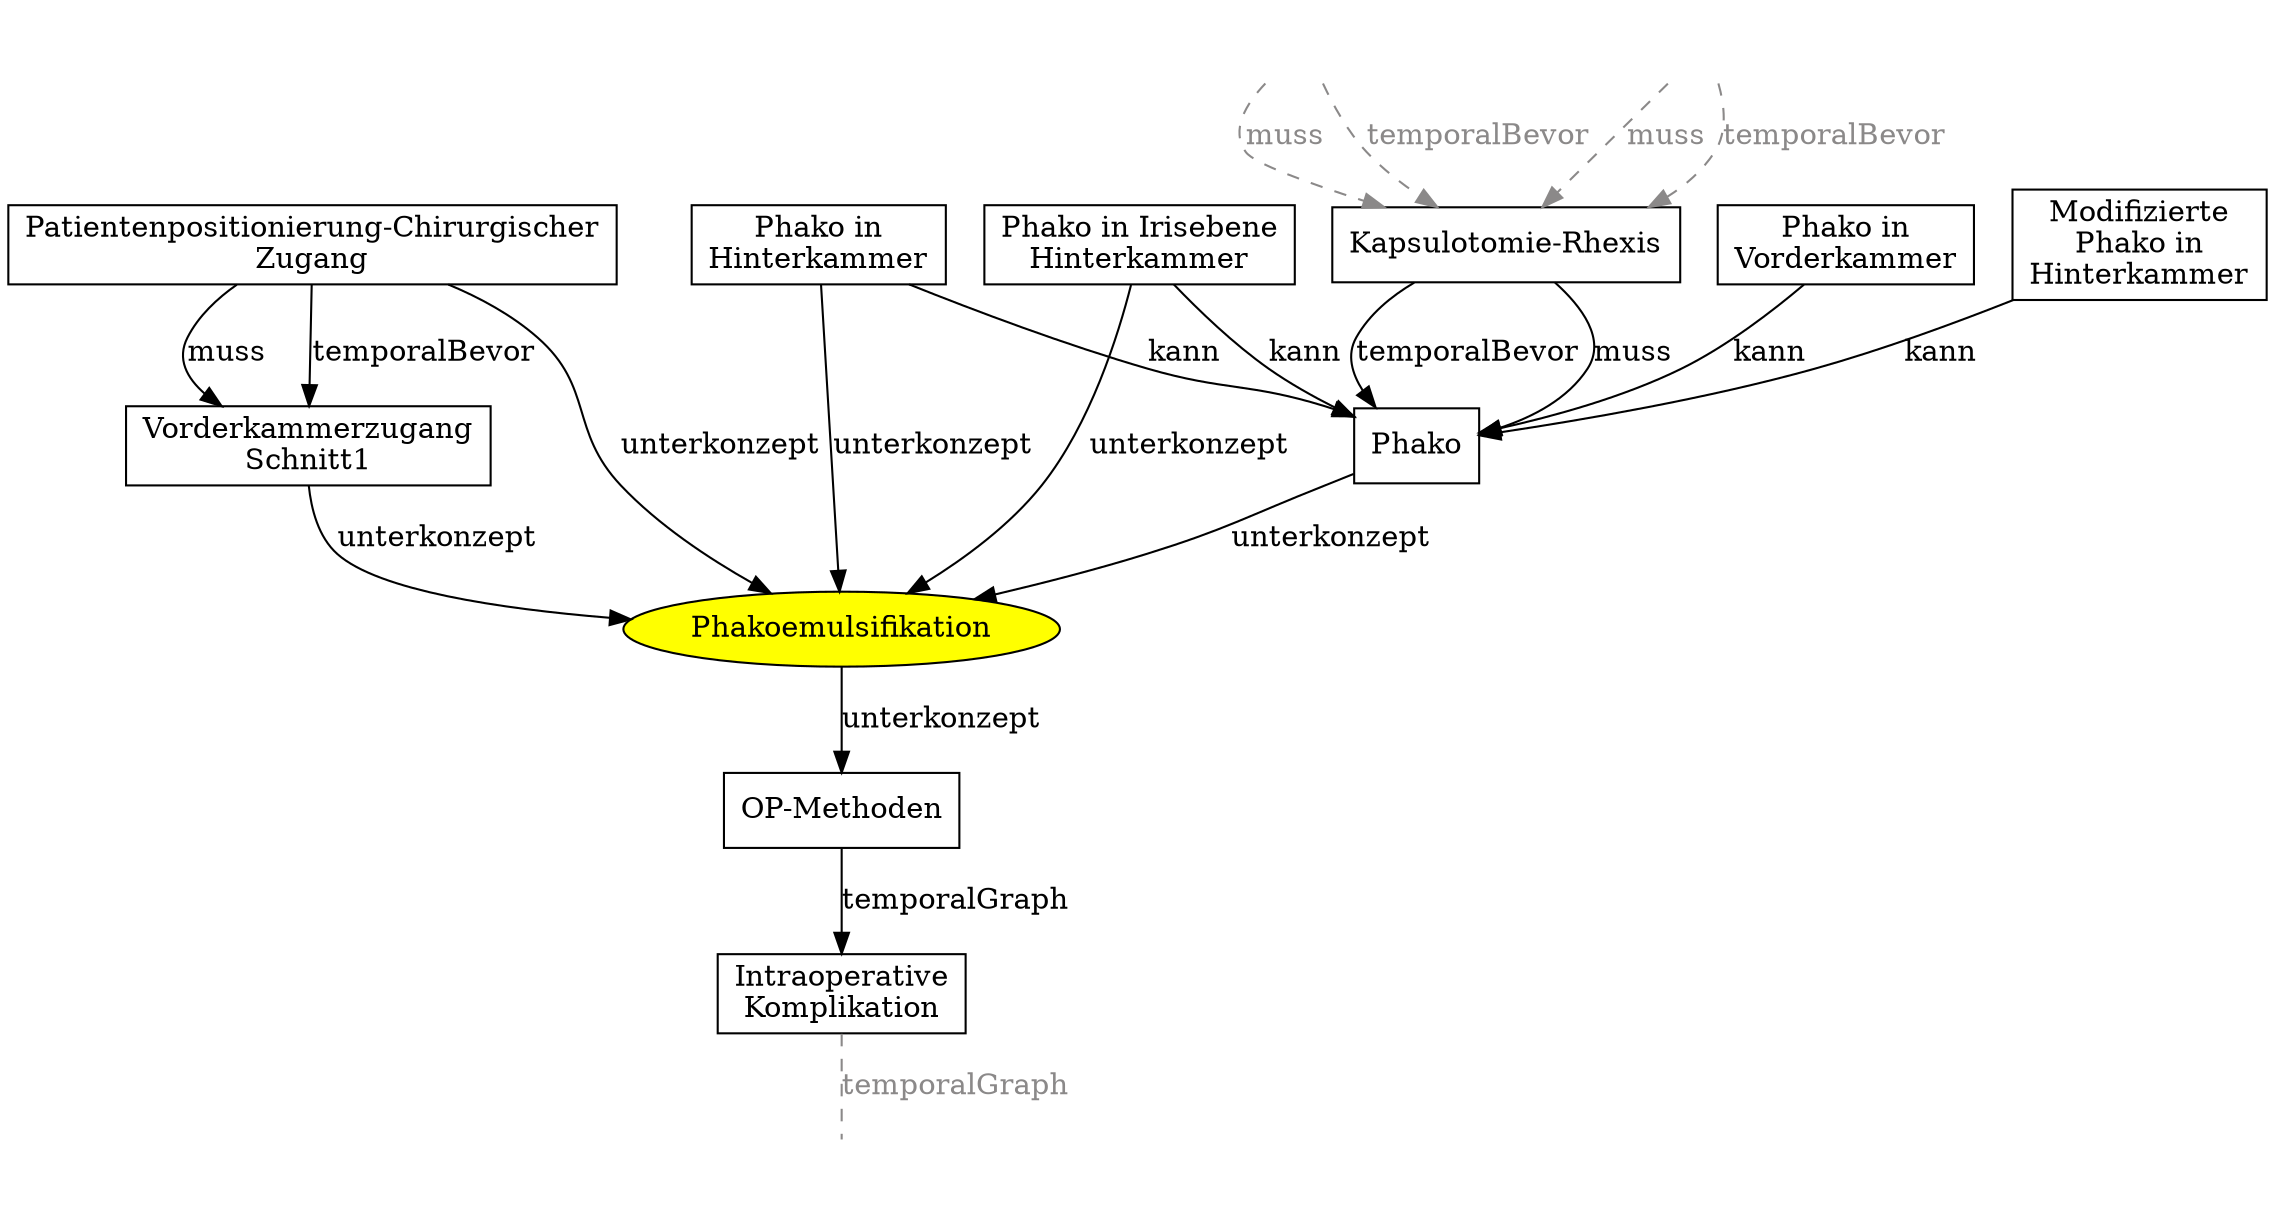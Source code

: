 digraph Konzeptuebersicht {
"Vorderkammerzugang_Schnitt1"[ URL="http://localhost:8080/KnowWE/Wiki.jsp?page=ForTestingOnly&concept=Vorderkammerzugang_Schnitt1" shape="box" label="Vorderkammerzugang\nSchnitt1\n" ];
"Patientenpositionierung-Chirurgischer Zugang"[ URL="http://localhost:8080/KnowWE/Wiki.jsp?page=ForTestingOnly&concept=Patientenpositionierung-Chirurgischer Zugang" shape="box" label="Patientenpositionierung-Chirurgischer\nZugang\n" ];
"Phako in Hinterkammer"[ URL="http://localhost:8080/KnowWE/Wiki.jsp?page=ForTestingOnly&concept=Phako in Hinterkammer" shape="box" label="Phako in\nHinterkammer\n" ];
"Phako in Irisebene_Hinterkammer"[ URL="http://localhost:8080/KnowWE/Wiki.jsp?page=ForTestingOnly&concept=Phako in Irisebene_Hinterkammer" shape="box" label="Phako in Irisebene\nHinterkammer\n" ];
"Phako"[ URL="http://localhost:8080/KnowWE/Wiki.jsp?page=ForTestingOnly&concept=Phako" shape="box" label="Phako" ];
"Phako in Vorderkammer"[ URL="http://localhost:8080/KnowWE/Wiki.jsp?page=ForTestingOnly&concept=Phako in Vorderkammer" shape="box" label="Phako in\nVorderkammer\n" ];
"Modifizierte Phako in Hinterkammer"[ URL="http://localhost:8080/KnowWE/Wiki.jsp?page=ForTestingOnly&concept=Modifizierte Phako in Hinterkammer" shape="box" label="Modifizierte\nPhako in\nHinterkammer\n" ];
"Vorderkammer Schnitt"[ shape="none" fontsize="0" fontcolor="white" ];
"Vorderkammerzugang/Schnitt"[ shape="none" fontsize="0" fontcolor="white" ];
"Kapsulotomie-Rhexis"[ URL="http://localhost:8080/KnowWE/Wiki.jsp?page=ForTestingOnly&concept=Kapsulotomie-Rhexis" shape="box" label="Kapsulotomie-Rhexis" ];
"Phakoemulsifikation"[ URL="http://localhost:8080/KnowWE/Wiki.jsp?page=ForTestingOnly&concept=Phakoemulsifikation" style="filled" fillcolor="yellow"  shape="ellipse"label="Phakoemulsifikation"];
"OP-Methoden"[ URL="http://localhost:8080/KnowWE/Wiki.jsp?page=ForTestingOnly&concept=OP-Methoden" shape="box" label="OP-Methoden" ];
"Intraoperative Komplikation"[ URL="http://localhost:8080/KnowWE/Wiki.jsp?page=ForTestingOnly&concept=Intraoperative Komplikation" shape="box" label="Intraoperative\nKomplikation\n" ];
"Postoperative Komplikation"[ shape="none" fontsize="0" fontcolor="white" ];
"Patientenpositionierung-Chirurgischer Zugang" -> "Vorderkammerzugang_Schnitt1" [ label = "muss" arrowtail="normal"  color="black"  ];
"Patientenpositionierung-Chirurgischer Zugang" -> "Vorderkammerzugang_Schnitt1" [ label = "temporalBevor" arrowtail="normal"  color="black"  ];
"Vorderkammerzugang_Schnitt1" -> "Phakoemulsifikation" [ label = "unterkonzept" arrowtail="normal"  color="black"  ];
"Phako in Hinterkammer" -> "Phakoemulsifikation" [ label = "unterkonzept" arrowtail="normal"  color="black"  ];
"Patientenpositionierung-Chirurgischer Zugang" -> "Phakoemulsifikation" [ label = "unterkonzept" arrowtail="normal"  color="black"  ];
"Phako in Irisebene_Hinterkammer" -> "Phakoemulsifikation" [ label = "unterkonzept" arrowtail="normal"  color="black"  ];
"Phako in Irisebene_Hinterkammer" -> "Phako" [ label = "kann" arrowtail="normal"  color="black"  ];
"Phako in Vorderkammer" -> "Phako" [ label = "kann" arrowtail="normal"  color="black"  ];
"Phako in Hinterkammer" -> "Phako" [ label = "kann" arrowtail="normal"  color="black"  ];
"Modifizierte Phako in Hinterkammer" -> "Phako" [ label = "kann" arrowtail="normal"  color="black"  ];
"Vorderkammer Schnitt" -> "Kapsulotomie-Rhexis" [ label="muss" fontcolor="#8b8989" arrowtail = "normal"  color="#8b8989" style="dashed" ];
"Vorderkammerzugang/Schnitt" -> "Kapsulotomie-Rhexis" [ label="muss" fontcolor="#8b8989" arrowtail = "normal"  color="#8b8989" style="dashed" ];
"Vorderkammer Schnitt" -> "Kapsulotomie-Rhexis" [ label="temporalBevor" fontcolor="#8b8989" arrowtail = "normal"  color="#8b8989" style="dashed" ];
"Vorderkammerzugang/Schnitt" -> "Kapsulotomie-Rhexis" [ label="temporalBevor" fontcolor="#8b8989" arrowtail = "normal"  color="#8b8989" style="dashed" ];
"Kapsulotomie-Rhexis" -> "Phako" [ label = "muss" arrowtail="normal"  color="black"  ];
"Kapsulotomie-Rhexis" -> "Phako" [ label = "temporalBevor" arrowtail="normal"  color="black"  ];
"Phako" -> "Phakoemulsifikation" [ label = "unterkonzept" arrowtail="normal"  color="black"  ];
"Phakoemulsifikation" -> "OP-Methoden" [ label = "unterkonzept" arrowtail="normal"  color="black"  ];
"OP-Methoden" -> "Intraoperative Komplikation" [ label = "temporalGraph" arrowtail="normal"  color="black"  ];
"Intraoperative Komplikation" -> "Postoperative Komplikation" [ label="temporalGraph" fontcolor="#8b8989" arrowhead="none"  color="#8b8989" style="dashed" ];
}